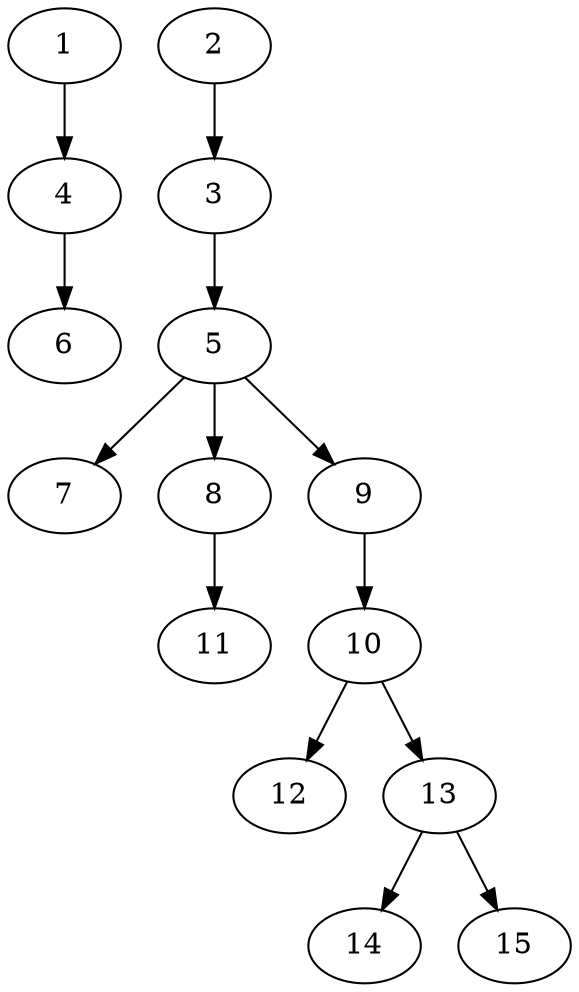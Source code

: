 // DAG (tier=1-easy, mode=data, n=15, ccr=0.308, fat=0.452, density=0.254, regular=0.663, jump=0.056, mindata=1048576, maxdata=8388608)
// DAG automatically generated by daggen at Sun Aug 24 16:33:33 2025
// /home/ermia/Project/Environments/daggen/bin/daggen --dot --ccr 0.308 --fat 0.452 --regular 0.663 --density 0.254 --jump 0.056 --mindata 1048576 --maxdata 8388608 -n 15 
digraph G {
  1 [size="25462658552209100", alpha="0.06", expect_size="12731329276104550"]
  1 -> 4 [size ="466213876531200"]
  2 [size="79548429046993776", alpha="0.01", expect_size="39774214523496888"]
  2 -> 3 [size ="95099040038912"]
  3 [size="1557715486462334", alpha="0.13", expect_size="778857743231167"]
  3 -> 5 [size ="94760408711168"]
  4 [size="1363908512068927488", alpha="0.01", expect_size="681954256034463744"]
  4 -> 6 [size ="9838906048512"]
  5 [size="314092030385795072", alpha="0.03", expect_size="157046015192897536"]
  5 -> 7 [size ="158879430213632"]
  5 -> 8 [size ="158879430213632"]
  5 -> 9 [size ="158879430213632"]
  6 [size="71593310623367168000", alpha="0.11", expect_size="35796655311683584000"]
  7 [size="2189059824778477568", alpha="0.12", expect_size="1094529912389238784"]
  8 [size="188087488902622368", alpha="0.11", expect_size="94043744451311184"]
  8 -> 11 [size ="258017777942528"]
  9 [size="559293735096092196864", alpha="0.06", expect_size="279646867548046098432"]
  9 -> 10 [size ="543062677782528"]
  10 [size="6259772906736785", alpha="0.02", expect_size="3129886453368392"]
  10 -> 12 [size ="352567229939712"]
  10 -> 13 [size ="352567229939712"]
  11 [size="3598648026531422", alpha="0.07", expect_size="1799324013265711"]
  12 [size="5538762056546460", alpha="0.05", expect_size="2769381028273230"]
  13 [size="313208415557236293632", alpha="0.04", expect_size="156604207778618146816"]
  13 -> 14 [size ="368959702433792"]
  13 -> 15 [size ="368959702433792"]
  14 [size="193251329927559512064", alpha="0.14", expect_size="96625664963779756032"]
  15 [size="294820691375904512", alpha="0.04", expect_size="147410345687952256"]
}